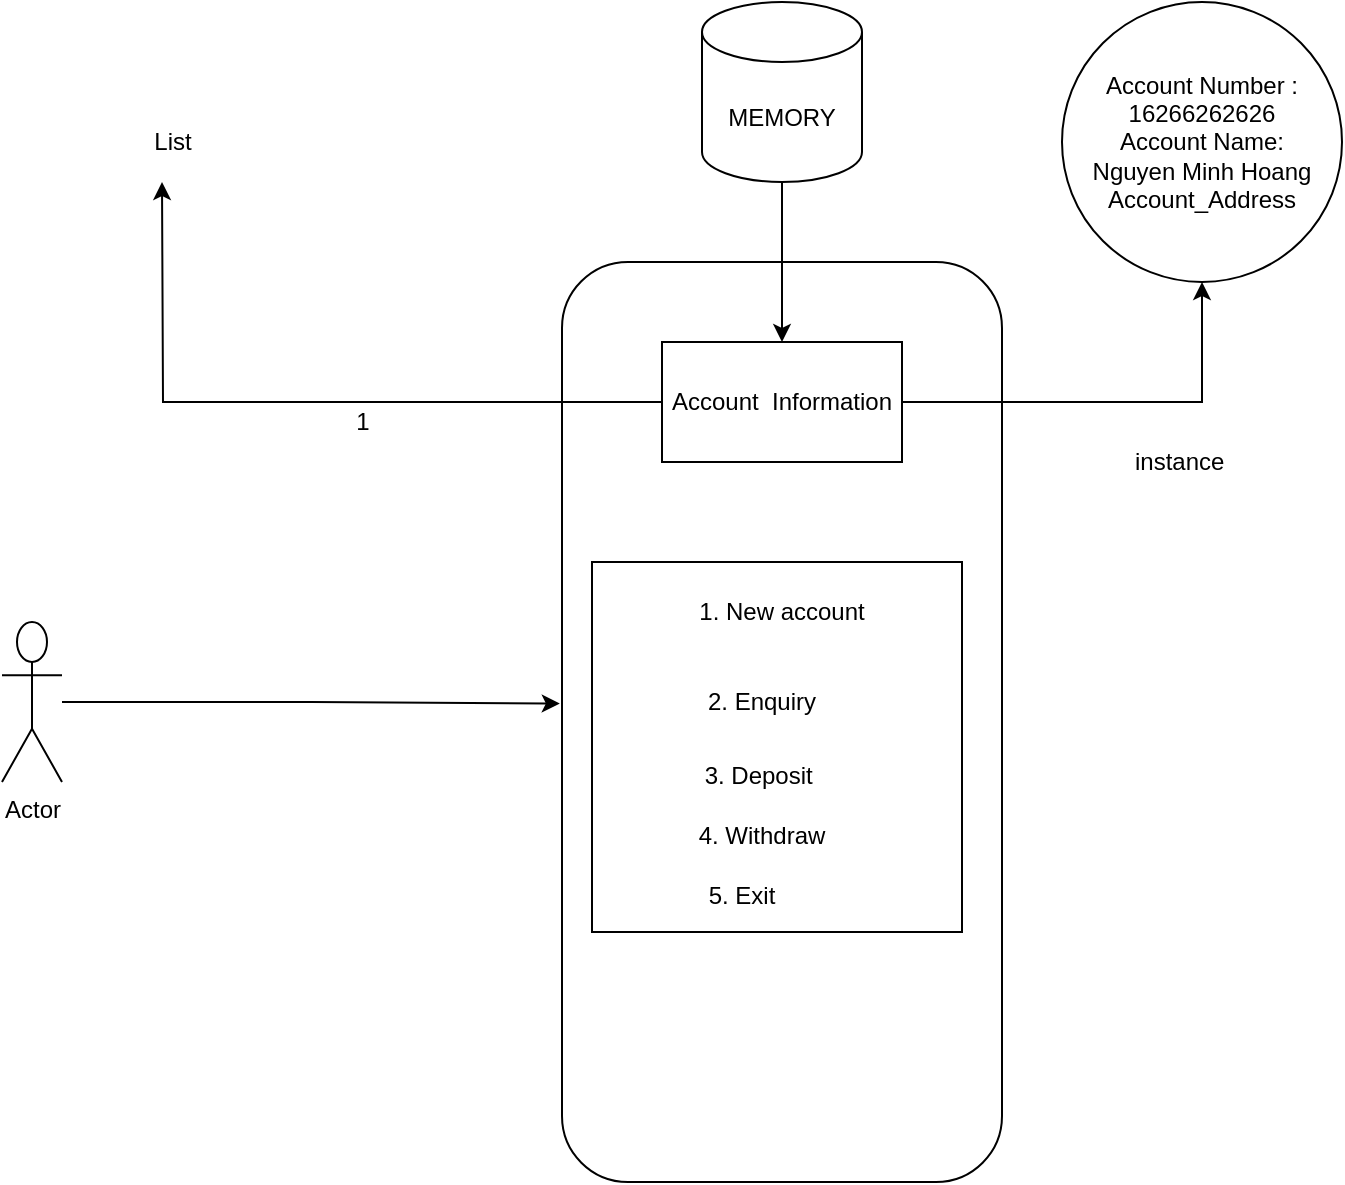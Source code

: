 <mxfile version="17.4.4" type="github">
  <diagram id="xkWoOhPlahn027A_bz_U" name="Page-1">
    <mxGraphModel dx="1422" dy="800" grid="1" gridSize="10" guides="1" tooltips="1" connect="1" arrows="1" fold="1" page="1" pageScale="1" pageWidth="827" pageHeight="1169" math="0" shadow="0">
      <root>
        <mxCell id="0" />
        <mxCell id="1" parent="0" />
        <mxCell id="tLf9KGzH2vNE5pYWF_To-3" style="edgeStyle=orthogonalEdgeStyle;rounded=0;orthogonalLoop=1;jettySize=auto;html=1;entryX=-0.005;entryY=0.48;entryDx=0;entryDy=0;entryPerimeter=0;" edge="1" parent="1" source="tLf9KGzH2vNE5pYWF_To-1" target="tLf9KGzH2vNE5pYWF_To-2">
          <mxGeometry relative="1" as="geometry" />
        </mxCell>
        <mxCell id="tLf9KGzH2vNE5pYWF_To-1" value="Actor" style="shape=umlActor;verticalLabelPosition=bottom;verticalAlign=top;html=1;outlineConnect=0;" vertex="1" parent="1">
          <mxGeometry x="120" y="360" width="30" height="80" as="geometry" />
        </mxCell>
        <mxCell id="tLf9KGzH2vNE5pYWF_To-2" value="" style="rounded=1;whiteSpace=wrap;html=1;" vertex="1" parent="1">
          <mxGeometry x="400" y="180" width="220" height="460" as="geometry" />
        </mxCell>
        <mxCell id="tLf9KGzH2vNE5pYWF_To-19" style="edgeStyle=orthogonalEdgeStyle;rounded=0;orthogonalLoop=1;jettySize=auto;html=1;" edge="1" parent="1" source="tLf9KGzH2vNE5pYWF_To-4" target="tLf9KGzH2vNE5pYWF_To-16">
          <mxGeometry relative="1" as="geometry" />
        </mxCell>
        <mxCell id="tLf9KGzH2vNE5pYWF_To-21" style="edgeStyle=orthogonalEdgeStyle;rounded=0;orthogonalLoop=1;jettySize=auto;html=1;" edge="1" parent="1" source="tLf9KGzH2vNE5pYWF_To-4">
          <mxGeometry relative="1" as="geometry">
            <mxPoint x="200" y="140" as="targetPoint" />
          </mxGeometry>
        </mxCell>
        <mxCell id="tLf9KGzH2vNE5pYWF_To-4" value="Account&amp;nbsp; Information" style="rounded=0;whiteSpace=wrap;html=1;" vertex="1" parent="1">
          <mxGeometry x="450" y="220" width="120" height="60" as="geometry" />
        </mxCell>
        <mxCell id="tLf9KGzH2vNE5pYWF_To-8" style="edgeStyle=orthogonalEdgeStyle;rounded=0;orthogonalLoop=1;jettySize=auto;html=1;entryX=0.5;entryY=0;entryDx=0;entryDy=0;" edge="1" parent="1" source="tLf9KGzH2vNE5pYWF_To-5" target="tLf9KGzH2vNE5pYWF_To-4">
          <mxGeometry relative="1" as="geometry" />
        </mxCell>
        <mxCell id="tLf9KGzH2vNE5pYWF_To-5" value="MEMORY" style="shape=cylinder3;whiteSpace=wrap;html=1;boundedLbl=1;backgroundOutline=1;size=15;" vertex="1" parent="1">
          <mxGeometry x="470" y="50" width="80" height="90" as="geometry" />
        </mxCell>
        <mxCell id="tLf9KGzH2vNE5pYWF_To-9" value="" style="whiteSpace=wrap;html=1;aspect=fixed;" vertex="1" parent="1">
          <mxGeometry x="415" y="330" width="185" height="185" as="geometry" />
        </mxCell>
        <mxCell id="tLf9KGzH2vNE5pYWF_To-10" value="1. New account" style="text;html=1;strokeColor=none;fillColor=none;align=center;verticalAlign=middle;whiteSpace=wrap;rounded=0;" vertex="1" parent="1">
          <mxGeometry x="450" y="340" width="120" height="30" as="geometry" />
        </mxCell>
        <mxCell id="tLf9KGzH2vNE5pYWF_To-11" value="2. Enquiry" style="text;html=1;strokeColor=none;fillColor=none;align=center;verticalAlign=middle;whiteSpace=wrap;rounded=0;" vertex="1" parent="1">
          <mxGeometry x="440" y="385" width="120" height="30" as="geometry" />
        </mxCell>
        <mxCell id="tLf9KGzH2vNE5pYWF_To-12" value="3. Deposit&amp;nbsp;" style="text;html=1;strokeColor=none;fillColor=none;align=center;verticalAlign=middle;whiteSpace=wrap;rounded=0;" vertex="1" parent="1">
          <mxGeometry x="440" y="422" width="120" height="30" as="geometry" />
        </mxCell>
        <mxCell id="tLf9KGzH2vNE5pYWF_To-13" value="4. Withdraw" style="text;html=1;strokeColor=none;fillColor=none;align=center;verticalAlign=middle;whiteSpace=wrap;rounded=0;" vertex="1" parent="1">
          <mxGeometry x="440" y="452" width="120" height="30" as="geometry" />
        </mxCell>
        <mxCell id="tLf9KGzH2vNE5pYWF_To-15" value="5. Exit" style="text;html=1;strokeColor=none;fillColor=none;align=center;verticalAlign=middle;whiteSpace=wrap;rounded=0;" vertex="1" parent="1">
          <mxGeometry x="430" y="482" width="120" height="30" as="geometry" />
        </mxCell>
        <mxCell id="tLf9KGzH2vNE5pYWF_To-16" value="Account Number : 16266262626&lt;br&gt;Account Name:&lt;br&gt;Nguyen Minh Hoang&lt;br&gt;Account_Address&lt;br&gt;" style="ellipse;whiteSpace=wrap;html=1;" vertex="1" parent="1">
          <mxGeometry x="650" y="50" width="140" height="140" as="geometry" />
        </mxCell>
        <mxCell id="tLf9KGzH2vNE5pYWF_To-20" value="1" style="text;html=1;align=center;verticalAlign=middle;resizable=0;points=[];autosize=1;strokeColor=none;fillColor=none;" vertex="1" parent="1">
          <mxGeometry x="290" y="250" width="20" height="20" as="geometry" />
        </mxCell>
        <mxCell id="tLf9KGzH2vNE5pYWF_To-22" value="List" style="text;html=1;align=center;verticalAlign=middle;resizable=0;points=[];autosize=1;strokeColor=none;fillColor=none;" vertex="1" parent="1">
          <mxGeometry x="190" y="110" width="30" height="20" as="geometry" />
        </mxCell>
        <mxCell id="tLf9KGzH2vNE5pYWF_To-23" value="instance&amp;nbsp;" style="text;html=1;align=center;verticalAlign=middle;resizable=0;points=[];autosize=1;strokeColor=none;fillColor=none;" vertex="1" parent="1">
          <mxGeometry x="680" y="270" width="60" height="20" as="geometry" />
        </mxCell>
      </root>
    </mxGraphModel>
  </diagram>
</mxfile>
